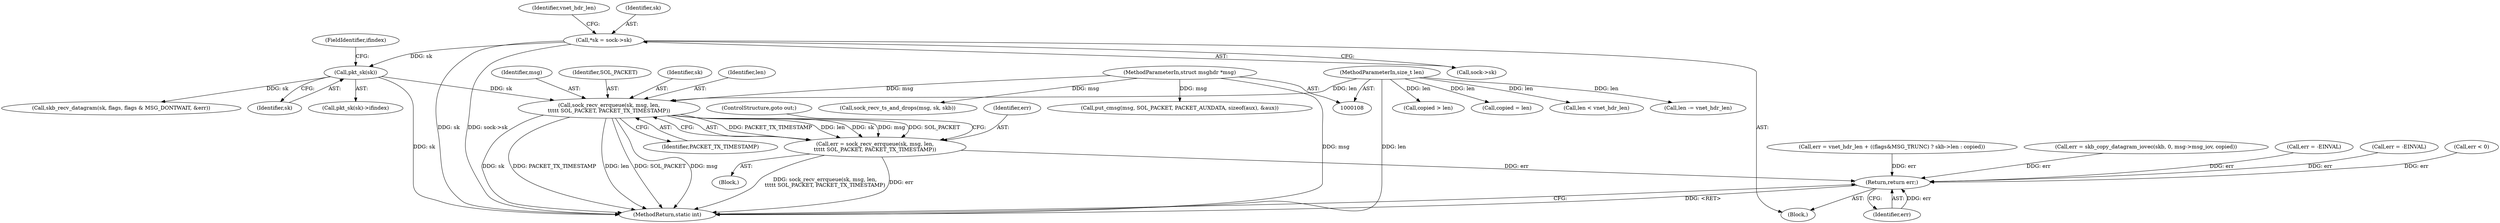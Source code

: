 digraph "0_linux_f3d3342602f8bcbf37d7c46641cb9bca7618eb1c_26@API" {
"1000163" [label="(Call,sock_recv_errqueue(sk, msg, len,\n\t\t\t\t\t SOL_PACKET, PACKET_TX_TIMESTAMP))"];
"1000149" [label="(Call,pkt_sk(sk))"];
"1000116" [label="(Call,*sk = sock->sk)"];
"1000111" [label="(MethodParameterIn,struct msghdr *msg)"];
"1000112" [label="(MethodParameterIn,size_t len)"];
"1000161" [label="(Call,err = sock_recv_errqueue(sk, msg, len,\n\t\t\t\t\t SOL_PACKET, PACKET_TX_TIMESTAMP))"];
"1000525" [label="(Return,return err;)"];
"1000527" [label="(MethodReturn,static int)"];
"1000112" [label="(MethodParameterIn,size_t len)"];
"1000161" [label="(Call,err = sock_recv_errqueue(sk, msg, len,\n\t\t\t\t\t SOL_PACKET, PACKET_TX_TIMESTAMP))"];
"1000366" [label="(Call,err = skb_copy_datagram_iovec(skb, 0, msg->msg_iov, copied))"];
"1000207" [label="(Call,len -= vnet_hdr_len)"];
"1000163" [label="(Call,sock_recv_errqueue(sk, msg, len,\n\t\t\t\t\t SOL_PACKET, PACKET_TX_TIMESTAMP))"];
"1000160" [label="(Block,)"];
"1000150" [label="(Identifier,sk)"];
"1000169" [label="(ControlStructure,goto out;)"];
"1000164" [label="(Identifier,sk)"];
"1000116" [label="(Call,*sk = sock->sk)"];
"1000128" [label="(Call,err = -EINVAL)"];
"1000166" [label="(Identifier,len)"];
"1000354" [label="(Call,copied > len)"];
"1000126" [label="(Identifier,vnet_hdr_len)"];
"1000165" [label="(Identifier,msg)"];
"1000500" [label="(Call,put_cmsg(msg, SOL_PACKET, PACKET_AUXDATA, sizeof(aux), &aux))"];
"1000117" [label="(Identifier,sk)"];
"1000194" [label="(Call,err = -EINVAL)"];
"1000378" [label="(Call,sock_recv_ts_and_drops(msg, sk, skb))"];
"1000148" [label="(Call,pkt_sk(sk)->ifindex)"];
"1000358" [label="(Call,copied = len)"];
"1000167" [label="(Identifier,SOL_PACKET)"];
"1000111" [label="(MethodParameterIn,struct msghdr *msg)"];
"1000203" [label="(Call,len < vnet_hdr_len)"];
"1000162" [label="(Identifier,err)"];
"1000525" [label="(Return,return err;)"];
"1000168" [label="(Identifier,PACKET_TX_TIMESTAMP)"];
"1000344" [label="(Call,err < 0)"];
"1000149" [label="(Call,pkt_sk(sk))"];
"1000114" [label="(Block,)"];
"1000151" [label="(FieldIdentifier,ifindex)"];
"1000526" [label="(Identifier,err)"];
"1000118" [label="(Call,sock->sk)"];
"1000508" [label="(Call,err = vnet_hdr_len + ((flags&MSG_TRUNC) ? skb->len : copied))"];
"1000172" [label="(Call,skb_recv_datagram(sk, flags, flags & MSG_DONTWAIT, &err))"];
"1000163" -> "1000161"  [label="AST: "];
"1000163" -> "1000168"  [label="CFG: "];
"1000164" -> "1000163"  [label="AST: "];
"1000165" -> "1000163"  [label="AST: "];
"1000166" -> "1000163"  [label="AST: "];
"1000167" -> "1000163"  [label="AST: "];
"1000168" -> "1000163"  [label="AST: "];
"1000161" -> "1000163"  [label="CFG: "];
"1000163" -> "1000527"  [label="DDG: sk"];
"1000163" -> "1000527"  [label="DDG: PACKET_TX_TIMESTAMP"];
"1000163" -> "1000527"  [label="DDG: len"];
"1000163" -> "1000527"  [label="DDG: SOL_PACKET"];
"1000163" -> "1000527"  [label="DDG: msg"];
"1000163" -> "1000161"  [label="DDG: PACKET_TX_TIMESTAMP"];
"1000163" -> "1000161"  [label="DDG: len"];
"1000163" -> "1000161"  [label="DDG: sk"];
"1000163" -> "1000161"  [label="DDG: msg"];
"1000163" -> "1000161"  [label="DDG: SOL_PACKET"];
"1000149" -> "1000163"  [label="DDG: sk"];
"1000111" -> "1000163"  [label="DDG: msg"];
"1000112" -> "1000163"  [label="DDG: len"];
"1000149" -> "1000148"  [label="AST: "];
"1000149" -> "1000150"  [label="CFG: "];
"1000150" -> "1000149"  [label="AST: "];
"1000151" -> "1000149"  [label="CFG: "];
"1000149" -> "1000527"  [label="DDG: sk"];
"1000116" -> "1000149"  [label="DDG: sk"];
"1000149" -> "1000172"  [label="DDG: sk"];
"1000116" -> "1000114"  [label="AST: "];
"1000116" -> "1000118"  [label="CFG: "];
"1000117" -> "1000116"  [label="AST: "];
"1000118" -> "1000116"  [label="AST: "];
"1000126" -> "1000116"  [label="CFG: "];
"1000116" -> "1000527"  [label="DDG: sk"];
"1000116" -> "1000527"  [label="DDG: sock->sk"];
"1000111" -> "1000108"  [label="AST: "];
"1000111" -> "1000527"  [label="DDG: msg"];
"1000111" -> "1000378"  [label="DDG: msg"];
"1000111" -> "1000500"  [label="DDG: msg"];
"1000112" -> "1000108"  [label="AST: "];
"1000112" -> "1000527"  [label="DDG: len"];
"1000112" -> "1000203"  [label="DDG: len"];
"1000112" -> "1000207"  [label="DDG: len"];
"1000112" -> "1000354"  [label="DDG: len"];
"1000112" -> "1000358"  [label="DDG: len"];
"1000161" -> "1000160"  [label="AST: "];
"1000162" -> "1000161"  [label="AST: "];
"1000169" -> "1000161"  [label="CFG: "];
"1000161" -> "1000527"  [label="DDG: sock_recv_errqueue(sk, msg, len,\n\t\t\t\t\t SOL_PACKET, PACKET_TX_TIMESTAMP)"];
"1000161" -> "1000527"  [label="DDG: err"];
"1000161" -> "1000525"  [label="DDG: err"];
"1000525" -> "1000114"  [label="AST: "];
"1000525" -> "1000526"  [label="CFG: "];
"1000526" -> "1000525"  [label="AST: "];
"1000527" -> "1000525"  [label="CFG: "];
"1000525" -> "1000527"  [label="DDG: <RET>"];
"1000526" -> "1000525"  [label="DDG: err"];
"1000508" -> "1000525"  [label="DDG: err"];
"1000194" -> "1000525"  [label="DDG: err"];
"1000128" -> "1000525"  [label="DDG: err"];
"1000366" -> "1000525"  [label="DDG: err"];
"1000344" -> "1000525"  [label="DDG: err"];
}
